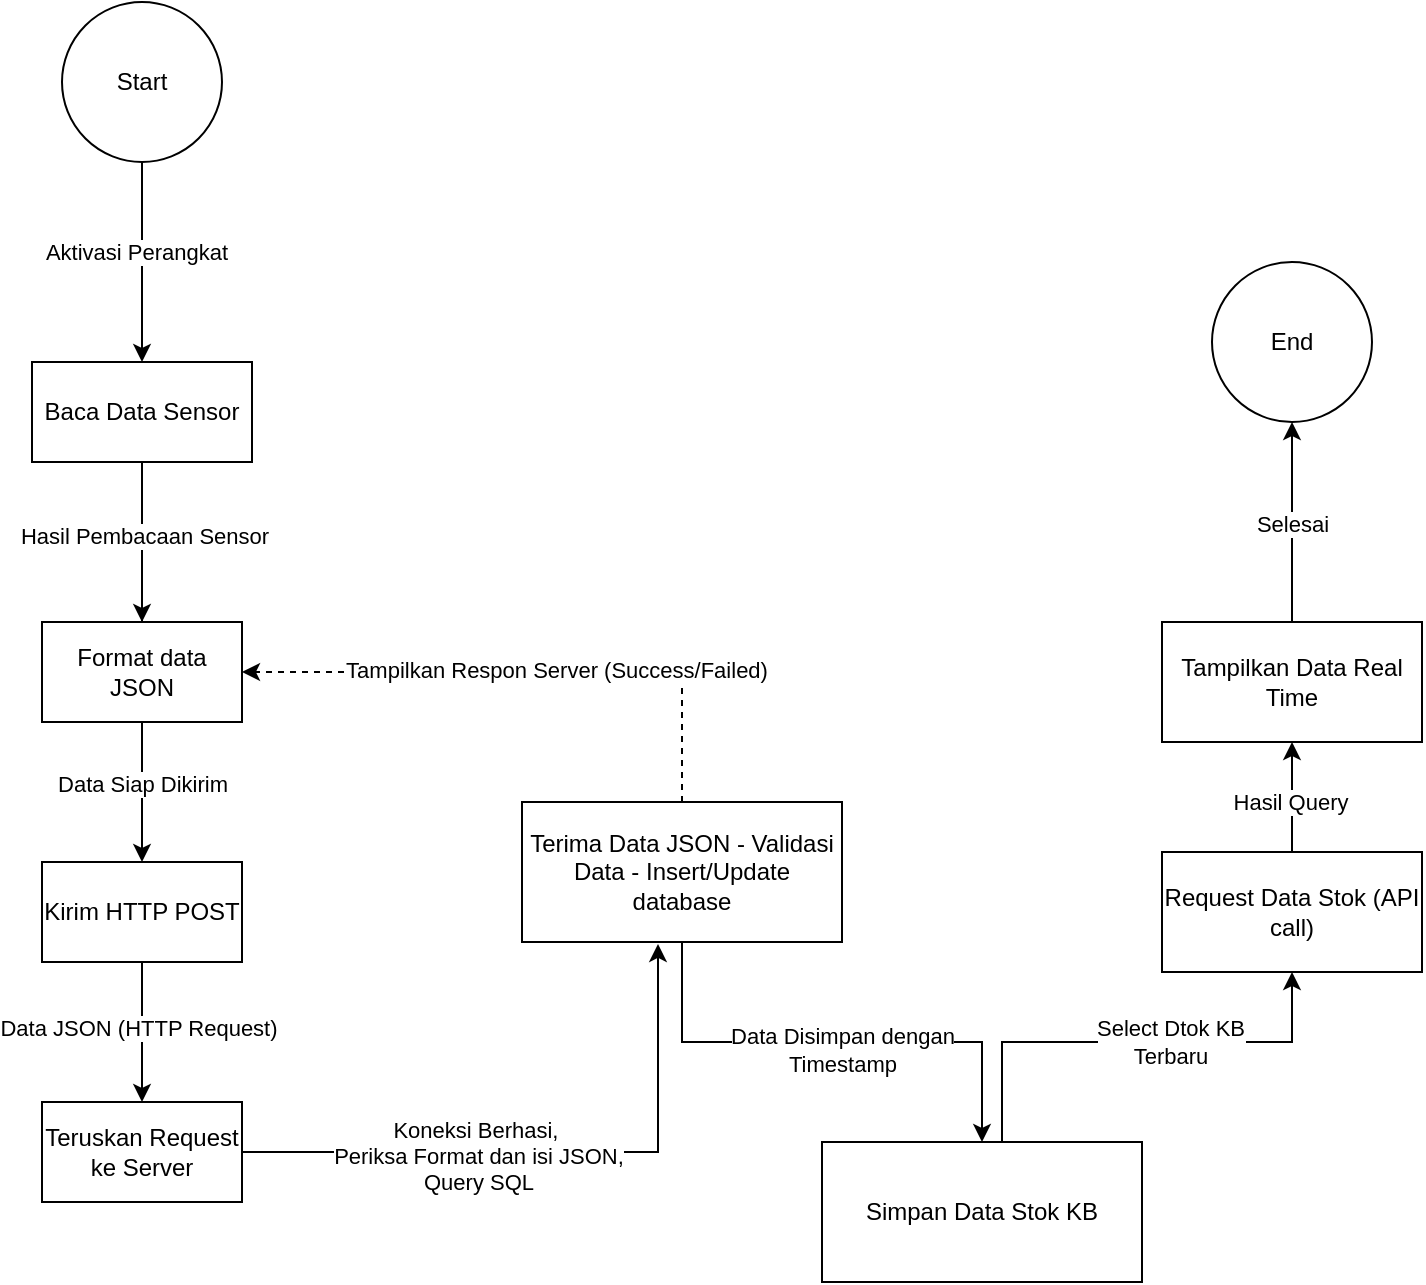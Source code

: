 <mxfile version="28.2.5">
  <diagram name="Halaman-1" id="KyvqVy3n9v_lL3j81QMa">
    <mxGraphModel dx="1027" dy="702" grid="1" gridSize="10" guides="1" tooltips="1" connect="1" arrows="1" fold="1" page="1" pageScale="1" pageWidth="827" pageHeight="1169" math="0" shadow="0">
      <root>
        <mxCell id="0" />
        <mxCell id="1" parent="0" />
        <mxCell id="oBYo5uZnGj0mdDDJJLhv-6" value="" style="edgeStyle=orthogonalEdgeStyle;rounded=0;orthogonalLoop=1;jettySize=auto;html=1;" edge="1" parent="1" source="oBYo5uZnGj0mdDDJJLhv-1" target="oBYo5uZnGj0mdDDJJLhv-2">
          <mxGeometry relative="1" as="geometry" />
        </mxCell>
        <mxCell id="oBYo5uZnGj0mdDDJJLhv-25" value="Aktivasi Perangkat" style="edgeLabel;html=1;align=center;verticalAlign=middle;resizable=0;points=[];" vertex="1" connectable="0" parent="oBYo5uZnGj0mdDDJJLhv-6">
          <mxGeometry x="-0.1" y="-3" relative="1" as="geometry">
            <mxPoint as="offset" />
          </mxGeometry>
        </mxCell>
        <mxCell id="oBYo5uZnGj0mdDDJJLhv-1" value="Start" style="ellipse;whiteSpace=wrap;html=1;aspect=fixed;" vertex="1" parent="1">
          <mxGeometry x="350" y="130" width="80" height="80" as="geometry" />
        </mxCell>
        <mxCell id="oBYo5uZnGj0mdDDJJLhv-7" value="" style="edgeStyle=orthogonalEdgeStyle;rounded=0;orthogonalLoop=1;jettySize=auto;html=1;entryX=0.5;entryY=0;entryDx=0;entryDy=0;" edge="1" parent="1" source="oBYo5uZnGj0mdDDJJLhv-2" target="oBYo5uZnGj0mdDDJJLhv-3">
          <mxGeometry relative="1" as="geometry" />
        </mxCell>
        <mxCell id="oBYo5uZnGj0mdDDJJLhv-9" style="edgeStyle=orthogonalEdgeStyle;rounded=0;orthogonalLoop=1;jettySize=auto;html=1;exitX=0.5;exitY=1;exitDx=0;exitDy=0;entryX=0.5;entryY=0;entryDx=0;entryDy=0;" edge="1" parent="1" source="oBYo5uZnGj0mdDDJJLhv-2" target="oBYo5uZnGj0mdDDJJLhv-4">
          <mxGeometry relative="1" as="geometry" />
        </mxCell>
        <mxCell id="oBYo5uZnGj0mdDDJJLhv-26" value="Hasil Pembacaan Sensor" style="edgeLabel;html=1;align=center;verticalAlign=middle;resizable=0;points=[];" vertex="1" connectable="0" parent="oBYo5uZnGj0mdDDJJLhv-9">
          <mxGeometry x="-0.63" y="1" relative="1" as="geometry">
            <mxPoint as="offset" />
          </mxGeometry>
        </mxCell>
        <mxCell id="oBYo5uZnGj0mdDDJJLhv-27" value="Data Siap Dikirim" style="edgeLabel;html=1;align=center;verticalAlign=middle;resizable=0;points=[];" vertex="1" connectable="0" parent="oBYo5uZnGj0mdDDJJLhv-9">
          <mxGeometry x="0.61" relative="1" as="geometry">
            <mxPoint as="offset" />
          </mxGeometry>
        </mxCell>
        <mxCell id="oBYo5uZnGj0mdDDJJLhv-2" value="Baca Data Sensor" style="html=1;dashed=0;whiteSpace=wrap;" vertex="1" parent="1">
          <mxGeometry x="335" y="310" width="110" height="50" as="geometry" />
        </mxCell>
        <mxCell id="oBYo5uZnGj0mdDDJJLhv-3" value="Format data JSON" style="html=1;dashed=0;whiteSpace=wrap;" vertex="1" parent="1">
          <mxGeometry x="340" y="440" width="100" height="50" as="geometry" />
        </mxCell>
        <mxCell id="oBYo5uZnGj0mdDDJJLhv-16" style="edgeStyle=orthogonalEdgeStyle;rounded=0;orthogonalLoop=1;jettySize=auto;html=1;exitX=0.5;exitY=1;exitDx=0;exitDy=0;entryX=0.5;entryY=0;entryDx=0;entryDy=0;" edge="1" parent="1" source="oBYo5uZnGj0mdDDJJLhv-4" target="oBYo5uZnGj0mdDDJJLhv-5">
          <mxGeometry relative="1" as="geometry" />
        </mxCell>
        <mxCell id="oBYo5uZnGj0mdDDJJLhv-28" value="Data JSON (HTTP Request)" style="edgeLabel;html=1;align=center;verticalAlign=middle;resizable=0;points=[];" vertex="1" connectable="0" parent="oBYo5uZnGj0mdDDJJLhv-16">
          <mxGeometry x="-0.057" y="-2" relative="1" as="geometry">
            <mxPoint as="offset" />
          </mxGeometry>
        </mxCell>
        <mxCell id="oBYo5uZnGj0mdDDJJLhv-4" value="Kirim HTTP POST" style="html=1;dashed=0;whiteSpace=wrap;" vertex="1" parent="1">
          <mxGeometry x="340" y="560" width="100" height="50" as="geometry" />
        </mxCell>
        <mxCell id="oBYo5uZnGj0mdDDJJLhv-5" value="Teruskan Request ke Server" style="html=1;dashed=0;whiteSpace=wrap;" vertex="1" parent="1">
          <mxGeometry x="340" y="680" width="100" height="50" as="geometry" />
        </mxCell>
        <mxCell id="oBYo5uZnGj0mdDDJJLhv-12" style="edgeStyle=orthogonalEdgeStyle;rounded=0;orthogonalLoop=1;jettySize=auto;html=1;exitX=0.5;exitY=1;exitDx=0;exitDy=0;entryX=0.5;entryY=0;entryDx=0;entryDy=0;" edge="1" parent="1" source="oBYo5uZnGj0mdDDJJLhv-10" target="oBYo5uZnGj0mdDDJJLhv-11">
          <mxGeometry relative="1" as="geometry" />
        </mxCell>
        <mxCell id="oBYo5uZnGj0mdDDJJLhv-30" value="Data Disimpan dengan&lt;div&gt;Timestamp&lt;/div&gt;" style="edgeLabel;html=1;align=center;verticalAlign=middle;resizable=0;points=[];" vertex="1" connectable="0" parent="oBYo5uZnGj0mdDDJJLhv-12">
          <mxGeometry x="0.144" y="-4" relative="1" as="geometry">
            <mxPoint x="-13" as="offset" />
          </mxGeometry>
        </mxCell>
        <mxCell id="oBYo5uZnGj0mdDDJJLhv-17" style="edgeStyle=orthogonalEdgeStyle;rounded=0;orthogonalLoop=1;jettySize=auto;html=1;exitX=0.5;exitY=0;exitDx=0;exitDy=0;dashed=1;entryX=1;entryY=0.5;entryDx=0;entryDy=0;" edge="1" parent="1" source="oBYo5uZnGj0mdDDJJLhv-10" target="oBYo5uZnGj0mdDDJJLhv-3">
          <mxGeometry relative="1" as="geometry">
            <mxPoint x="540" y="330" as="targetPoint" />
            <Array as="points">
              <mxPoint x="660" y="465" />
            </Array>
          </mxGeometry>
        </mxCell>
        <mxCell id="oBYo5uZnGj0mdDDJJLhv-34" value="Tampilkan Respon Server (Success/Failed)" style="edgeLabel;html=1;align=center;verticalAlign=middle;resizable=0;points=[];" vertex="1" connectable="0" parent="oBYo5uZnGj0mdDDJJLhv-17">
          <mxGeometry x="-0.103" y="-1" relative="1" as="geometry">
            <mxPoint as="offset" />
          </mxGeometry>
        </mxCell>
        <mxCell id="oBYo5uZnGj0mdDDJJLhv-10" value="Terima Data JSON - Validasi Data - Insert/Update database" style="html=1;dashed=0;whiteSpace=wrap;" vertex="1" parent="1">
          <mxGeometry x="580" y="530" width="160" height="70" as="geometry" />
        </mxCell>
        <mxCell id="oBYo5uZnGj0mdDDJJLhv-20" style="edgeStyle=orthogonalEdgeStyle;rounded=0;orthogonalLoop=1;jettySize=auto;html=1;exitX=0.75;exitY=0;exitDx=0;exitDy=0;entryX=0.5;entryY=1;entryDx=0;entryDy=0;" edge="1" parent="1" source="oBYo5uZnGj0mdDDJJLhv-11" target="oBYo5uZnGj0mdDDJJLhv-19">
          <mxGeometry relative="1" as="geometry">
            <Array as="points">
              <mxPoint x="820" y="700" />
              <mxPoint x="820" y="650" />
              <mxPoint x="965" y="650" />
            </Array>
          </mxGeometry>
        </mxCell>
        <mxCell id="oBYo5uZnGj0mdDDJJLhv-31" value="Select Dtok KB&lt;div&gt;Terbaru&lt;/div&gt;" style="edgeLabel;html=1;align=center;verticalAlign=middle;resizable=0;points=[];" vertex="1" connectable="0" parent="oBYo5uZnGj0mdDDJJLhv-20">
          <mxGeometry x="0.262" relative="1" as="geometry">
            <mxPoint as="offset" />
          </mxGeometry>
        </mxCell>
        <mxCell id="oBYo5uZnGj0mdDDJJLhv-11" value="Simpan Data Stok KB" style="html=1;dashed=0;whiteSpace=wrap;" vertex="1" parent="1">
          <mxGeometry x="730" y="700" width="160" height="70" as="geometry" />
        </mxCell>
        <mxCell id="oBYo5uZnGj0mdDDJJLhv-15" style="edgeStyle=orthogonalEdgeStyle;rounded=0;orthogonalLoop=1;jettySize=auto;html=1;exitX=1;exitY=0.5;exitDx=0;exitDy=0;entryX=0.425;entryY=1.014;entryDx=0;entryDy=0;entryPerimeter=0;" edge="1" parent="1" source="oBYo5uZnGj0mdDDJJLhv-5" target="oBYo5uZnGj0mdDDJJLhv-10">
          <mxGeometry relative="1" as="geometry" />
        </mxCell>
        <mxCell id="oBYo5uZnGj0mdDDJJLhv-29" value="Koneksi Berhasi,&amp;nbsp;&lt;div&gt;Periksa Format dan isi JSON,&lt;/div&gt;&lt;div&gt;Query SQL&lt;/div&gt;" style="edgeLabel;html=1;align=center;verticalAlign=middle;resizable=0;points=[];" vertex="1" connectable="0" parent="oBYo5uZnGj0mdDDJJLhv-15">
          <mxGeometry x="-0.244" y="-2" relative="1" as="geometry">
            <mxPoint as="offset" />
          </mxGeometry>
        </mxCell>
        <mxCell id="oBYo5uZnGj0mdDDJJLhv-23" style="edgeStyle=orthogonalEdgeStyle;rounded=0;orthogonalLoop=1;jettySize=auto;html=1;exitX=0.5;exitY=0;exitDx=0;exitDy=0;entryX=0.5;entryY=1;entryDx=0;entryDy=0;" edge="1" parent="1" source="oBYo5uZnGj0mdDDJJLhv-19" target="oBYo5uZnGj0mdDDJJLhv-21">
          <mxGeometry relative="1" as="geometry" />
        </mxCell>
        <mxCell id="oBYo5uZnGj0mdDDJJLhv-32" value="Hasil Query" style="edgeLabel;html=1;align=center;verticalAlign=middle;resizable=0;points=[];" vertex="1" connectable="0" parent="oBYo5uZnGj0mdDDJJLhv-23">
          <mxGeometry x="-0.091" y="1" relative="1" as="geometry">
            <mxPoint as="offset" />
          </mxGeometry>
        </mxCell>
        <mxCell id="oBYo5uZnGj0mdDDJJLhv-19" value="Request Data Stok (API call)" style="html=1;dashed=0;whiteSpace=wrap;" vertex="1" parent="1">
          <mxGeometry x="900" y="555" width="130" height="60" as="geometry" />
        </mxCell>
        <mxCell id="oBYo5uZnGj0mdDDJJLhv-24" style="edgeStyle=orthogonalEdgeStyle;rounded=0;orthogonalLoop=1;jettySize=auto;html=1;exitX=0.5;exitY=0;exitDx=0;exitDy=0;entryX=0.5;entryY=1;entryDx=0;entryDy=0;" edge="1" parent="1" source="oBYo5uZnGj0mdDDJJLhv-21" target="oBYo5uZnGj0mdDDJJLhv-22">
          <mxGeometry relative="1" as="geometry" />
        </mxCell>
        <mxCell id="oBYo5uZnGj0mdDDJJLhv-35" value="Selesai" style="edgeLabel;html=1;align=center;verticalAlign=middle;resizable=0;points=[];" vertex="1" connectable="0" parent="oBYo5uZnGj0mdDDJJLhv-24">
          <mxGeometry x="-0.023" relative="1" as="geometry">
            <mxPoint as="offset" />
          </mxGeometry>
        </mxCell>
        <mxCell id="oBYo5uZnGj0mdDDJJLhv-21" value="Tampilkan Data Real Time" style="html=1;dashed=0;whiteSpace=wrap;" vertex="1" parent="1">
          <mxGeometry x="900" y="440" width="130" height="60" as="geometry" />
        </mxCell>
        <mxCell id="oBYo5uZnGj0mdDDJJLhv-22" value="&lt;font style=&quot;color: light-dark(rgb(0, 0, 0), rgb(0, 0, 0));&quot;&gt;End&lt;/font&gt;" style="ellipse;whiteSpace=wrap;html=1;aspect=fixed;fillColor=light-dark(#FFFFFF,#FFFFFF);" vertex="1" parent="1">
          <mxGeometry x="925" y="260" width="80" height="80" as="geometry" />
        </mxCell>
      </root>
    </mxGraphModel>
  </diagram>
</mxfile>
